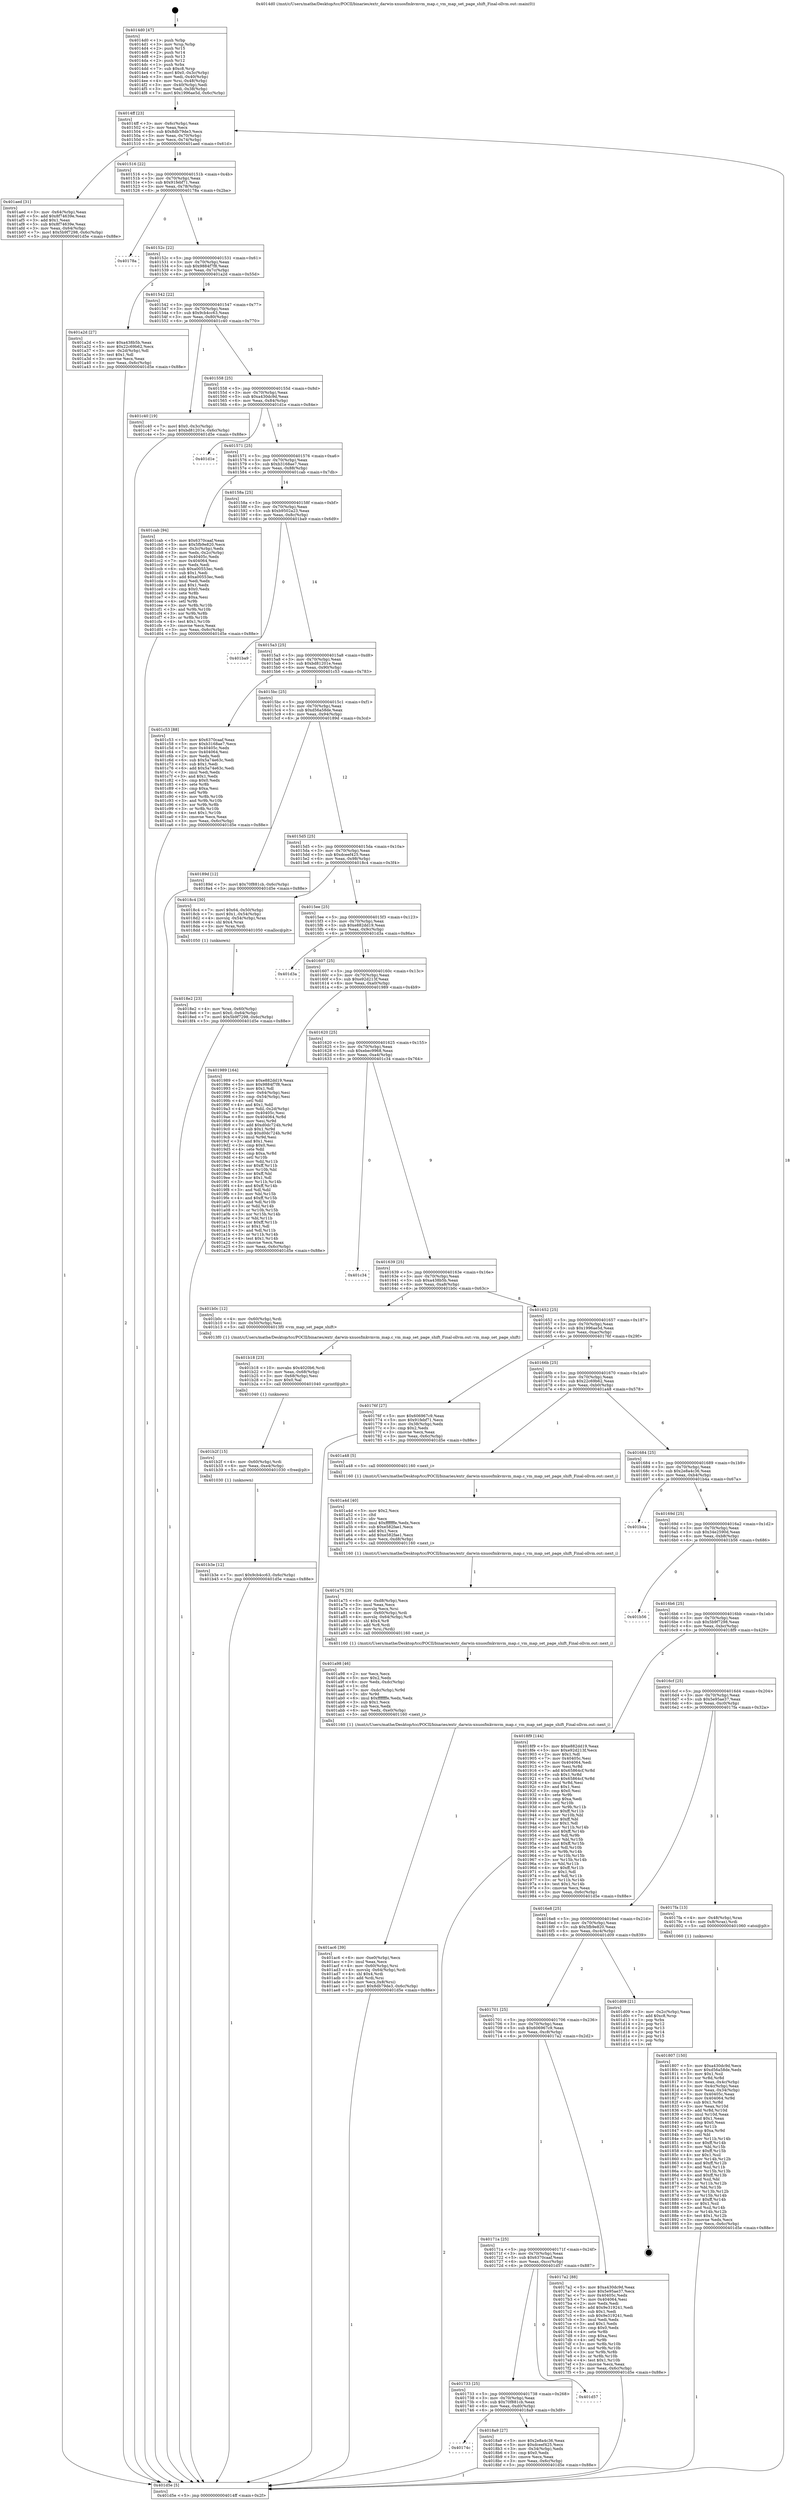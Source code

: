 digraph "0x4014d0" {
  label = "0x4014d0 (/mnt/c/Users/mathe/Desktop/tcc/POCII/binaries/extr_darwin-xnuosfmkvmvm_map.c_vm_map_set_page_shift_Final-ollvm.out::main(0))"
  labelloc = "t"
  node[shape=record]

  Entry [label="",width=0.3,height=0.3,shape=circle,fillcolor=black,style=filled]
  "0x4014ff" [label="{
     0x4014ff [23]\l
     | [instrs]\l
     &nbsp;&nbsp;0x4014ff \<+3\>: mov -0x6c(%rbp),%eax\l
     &nbsp;&nbsp;0x401502 \<+2\>: mov %eax,%ecx\l
     &nbsp;&nbsp;0x401504 \<+6\>: sub $0x8db79de3,%ecx\l
     &nbsp;&nbsp;0x40150a \<+3\>: mov %eax,-0x70(%rbp)\l
     &nbsp;&nbsp;0x40150d \<+3\>: mov %ecx,-0x74(%rbp)\l
     &nbsp;&nbsp;0x401510 \<+6\>: je 0000000000401aed \<main+0x61d\>\l
  }"]
  "0x401aed" [label="{
     0x401aed [31]\l
     | [instrs]\l
     &nbsp;&nbsp;0x401aed \<+3\>: mov -0x64(%rbp),%eax\l
     &nbsp;&nbsp;0x401af0 \<+5\>: add $0x8f74639e,%eax\l
     &nbsp;&nbsp;0x401af5 \<+3\>: add $0x1,%eax\l
     &nbsp;&nbsp;0x401af8 \<+5\>: sub $0x8f74639e,%eax\l
     &nbsp;&nbsp;0x401afd \<+3\>: mov %eax,-0x64(%rbp)\l
     &nbsp;&nbsp;0x401b00 \<+7\>: movl $0x5b9f7298,-0x6c(%rbp)\l
     &nbsp;&nbsp;0x401b07 \<+5\>: jmp 0000000000401d5e \<main+0x88e\>\l
  }"]
  "0x401516" [label="{
     0x401516 [22]\l
     | [instrs]\l
     &nbsp;&nbsp;0x401516 \<+5\>: jmp 000000000040151b \<main+0x4b\>\l
     &nbsp;&nbsp;0x40151b \<+3\>: mov -0x70(%rbp),%eax\l
     &nbsp;&nbsp;0x40151e \<+5\>: sub $0x91febf71,%eax\l
     &nbsp;&nbsp;0x401523 \<+3\>: mov %eax,-0x78(%rbp)\l
     &nbsp;&nbsp;0x401526 \<+6\>: je 000000000040178a \<main+0x2ba\>\l
  }"]
  Exit [label="",width=0.3,height=0.3,shape=circle,fillcolor=black,style=filled,peripheries=2]
  "0x40178a" [label="{
     0x40178a\l
  }", style=dashed]
  "0x40152c" [label="{
     0x40152c [22]\l
     | [instrs]\l
     &nbsp;&nbsp;0x40152c \<+5\>: jmp 0000000000401531 \<main+0x61\>\l
     &nbsp;&nbsp;0x401531 \<+3\>: mov -0x70(%rbp),%eax\l
     &nbsp;&nbsp;0x401534 \<+5\>: sub $0x9884f7f8,%eax\l
     &nbsp;&nbsp;0x401539 \<+3\>: mov %eax,-0x7c(%rbp)\l
     &nbsp;&nbsp;0x40153c \<+6\>: je 0000000000401a2d \<main+0x55d\>\l
  }"]
  "0x401b3e" [label="{
     0x401b3e [12]\l
     | [instrs]\l
     &nbsp;&nbsp;0x401b3e \<+7\>: movl $0x9cb4cc63,-0x6c(%rbp)\l
     &nbsp;&nbsp;0x401b45 \<+5\>: jmp 0000000000401d5e \<main+0x88e\>\l
  }"]
  "0x401a2d" [label="{
     0x401a2d [27]\l
     | [instrs]\l
     &nbsp;&nbsp;0x401a2d \<+5\>: mov $0xa438b5b,%eax\l
     &nbsp;&nbsp;0x401a32 \<+5\>: mov $0x22c69b62,%ecx\l
     &nbsp;&nbsp;0x401a37 \<+3\>: mov -0x2d(%rbp),%dl\l
     &nbsp;&nbsp;0x401a3a \<+3\>: test $0x1,%dl\l
     &nbsp;&nbsp;0x401a3d \<+3\>: cmovne %ecx,%eax\l
     &nbsp;&nbsp;0x401a40 \<+3\>: mov %eax,-0x6c(%rbp)\l
     &nbsp;&nbsp;0x401a43 \<+5\>: jmp 0000000000401d5e \<main+0x88e\>\l
  }"]
  "0x401542" [label="{
     0x401542 [22]\l
     | [instrs]\l
     &nbsp;&nbsp;0x401542 \<+5\>: jmp 0000000000401547 \<main+0x77\>\l
     &nbsp;&nbsp;0x401547 \<+3\>: mov -0x70(%rbp),%eax\l
     &nbsp;&nbsp;0x40154a \<+5\>: sub $0x9cb4cc63,%eax\l
     &nbsp;&nbsp;0x40154f \<+3\>: mov %eax,-0x80(%rbp)\l
     &nbsp;&nbsp;0x401552 \<+6\>: je 0000000000401c40 \<main+0x770\>\l
  }"]
  "0x401b2f" [label="{
     0x401b2f [15]\l
     | [instrs]\l
     &nbsp;&nbsp;0x401b2f \<+4\>: mov -0x60(%rbp),%rdi\l
     &nbsp;&nbsp;0x401b33 \<+6\>: mov %eax,-0xe4(%rbp)\l
     &nbsp;&nbsp;0x401b39 \<+5\>: call 0000000000401030 \<free@plt\>\l
     | [calls]\l
     &nbsp;&nbsp;0x401030 \{1\} (unknown)\l
  }"]
  "0x401c40" [label="{
     0x401c40 [19]\l
     | [instrs]\l
     &nbsp;&nbsp;0x401c40 \<+7\>: movl $0x0,-0x3c(%rbp)\l
     &nbsp;&nbsp;0x401c47 \<+7\>: movl $0xbd81201e,-0x6c(%rbp)\l
     &nbsp;&nbsp;0x401c4e \<+5\>: jmp 0000000000401d5e \<main+0x88e\>\l
  }"]
  "0x401558" [label="{
     0x401558 [25]\l
     | [instrs]\l
     &nbsp;&nbsp;0x401558 \<+5\>: jmp 000000000040155d \<main+0x8d\>\l
     &nbsp;&nbsp;0x40155d \<+3\>: mov -0x70(%rbp),%eax\l
     &nbsp;&nbsp;0x401560 \<+5\>: sub $0xa430dc9d,%eax\l
     &nbsp;&nbsp;0x401565 \<+6\>: mov %eax,-0x84(%rbp)\l
     &nbsp;&nbsp;0x40156b \<+6\>: je 0000000000401d1e \<main+0x84e\>\l
  }"]
  "0x401b18" [label="{
     0x401b18 [23]\l
     | [instrs]\l
     &nbsp;&nbsp;0x401b18 \<+10\>: movabs $0x4020b6,%rdi\l
     &nbsp;&nbsp;0x401b22 \<+3\>: mov %eax,-0x68(%rbp)\l
     &nbsp;&nbsp;0x401b25 \<+3\>: mov -0x68(%rbp),%esi\l
     &nbsp;&nbsp;0x401b28 \<+2\>: mov $0x0,%al\l
     &nbsp;&nbsp;0x401b2a \<+5\>: call 0000000000401040 \<printf@plt\>\l
     | [calls]\l
     &nbsp;&nbsp;0x401040 \{1\} (unknown)\l
  }"]
  "0x401d1e" [label="{
     0x401d1e\l
  }", style=dashed]
  "0x401571" [label="{
     0x401571 [25]\l
     | [instrs]\l
     &nbsp;&nbsp;0x401571 \<+5\>: jmp 0000000000401576 \<main+0xa6\>\l
     &nbsp;&nbsp;0x401576 \<+3\>: mov -0x70(%rbp),%eax\l
     &nbsp;&nbsp;0x401579 \<+5\>: sub $0xb3168ae7,%eax\l
     &nbsp;&nbsp;0x40157e \<+6\>: mov %eax,-0x88(%rbp)\l
     &nbsp;&nbsp;0x401584 \<+6\>: je 0000000000401cab \<main+0x7db\>\l
  }"]
  "0x401ac6" [label="{
     0x401ac6 [39]\l
     | [instrs]\l
     &nbsp;&nbsp;0x401ac6 \<+6\>: mov -0xe0(%rbp),%ecx\l
     &nbsp;&nbsp;0x401acc \<+3\>: imul %eax,%ecx\l
     &nbsp;&nbsp;0x401acf \<+4\>: mov -0x60(%rbp),%rsi\l
     &nbsp;&nbsp;0x401ad3 \<+4\>: movslq -0x64(%rbp),%rdi\l
     &nbsp;&nbsp;0x401ad7 \<+4\>: shl $0x4,%rdi\l
     &nbsp;&nbsp;0x401adb \<+3\>: add %rdi,%rsi\l
     &nbsp;&nbsp;0x401ade \<+3\>: mov %ecx,0x8(%rsi)\l
     &nbsp;&nbsp;0x401ae1 \<+7\>: movl $0x8db79de3,-0x6c(%rbp)\l
     &nbsp;&nbsp;0x401ae8 \<+5\>: jmp 0000000000401d5e \<main+0x88e\>\l
  }"]
  "0x401cab" [label="{
     0x401cab [94]\l
     | [instrs]\l
     &nbsp;&nbsp;0x401cab \<+5\>: mov $0x6370caaf,%eax\l
     &nbsp;&nbsp;0x401cb0 \<+5\>: mov $0x5fb9e820,%ecx\l
     &nbsp;&nbsp;0x401cb5 \<+3\>: mov -0x3c(%rbp),%edx\l
     &nbsp;&nbsp;0x401cb8 \<+3\>: mov %edx,-0x2c(%rbp)\l
     &nbsp;&nbsp;0x401cbb \<+7\>: mov 0x40405c,%edx\l
     &nbsp;&nbsp;0x401cc2 \<+7\>: mov 0x404064,%esi\l
     &nbsp;&nbsp;0x401cc9 \<+2\>: mov %edx,%edi\l
     &nbsp;&nbsp;0x401ccb \<+6\>: sub $0xa00553ec,%edi\l
     &nbsp;&nbsp;0x401cd1 \<+3\>: sub $0x1,%edi\l
     &nbsp;&nbsp;0x401cd4 \<+6\>: add $0xa00553ec,%edi\l
     &nbsp;&nbsp;0x401cda \<+3\>: imul %edi,%edx\l
     &nbsp;&nbsp;0x401cdd \<+3\>: and $0x1,%edx\l
     &nbsp;&nbsp;0x401ce0 \<+3\>: cmp $0x0,%edx\l
     &nbsp;&nbsp;0x401ce3 \<+4\>: sete %r8b\l
     &nbsp;&nbsp;0x401ce7 \<+3\>: cmp $0xa,%esi\l
     &nbsp;&nbsp;0x401cea \<+4\>: setl %r9b\l
     &nbsp;&nbsp;0x401cee \<+3\>: mov %r8b,%r10b\l
     &nbsp;&nbsp;0x401cf1 \<+3\>: and %r9b,%r10b\l
     &nbsp;&nbsp;0x401cf4 \<+3\>: xor %r9b,%r8b\l
     &nbsp;&nbsp;0x401cf7 \<+3\>: or %r8b,%r10b\l
     &nbsp;&nbsp;0x401cfa \<+4\>: test $0x1,%r10b\l
     &nbsp;&nbsp;0x401cfe \<+3\>: cmovne %ecx,%eax\l
     &nbsp;&nbsp;0x401d01 \<+3\>: mov %eax,-0x6c(%rbp)\l
     &nbsp;&nbsp;0x401d04 \<+5\>: jmp 0000000000401d5e \<main+0x88e\>\l
  }"]
  "0x40158a" [label="{
     0x40158a [25]\l
     | [instrs]\l
     &nbsp;&nbsp;0x40158a \<+5\>: jmp 000000000040158f \<main+0xbf\>\l
     &nbsp;&nbsp;0x40158f \<+3\>: mov -0x70(%rbp),%eax\l
     &nbsp;&nbsp;0x401592 \<+5\>: sub $0xb9502a23,%eax\l
     &nbsp;&nbsp;0x401597 \<+6\>: mov %eax,-0x8c(%rbp)\l
     &nbsp;&nbsp;0x40159d \<+6\>: je 0000000000401ba9 \<main+0x6d9\>\l
  }"]
  "0x401a98" [label="{
     0x401a98 [46]\l
     | [instrs]\l
     &nbsp;&nbsp;0x401a98 \<+2\>: xor %ecx,%ecx\l
     &nbsp;&nbsp;0x401a9a \<+5\>: mov $0x2,%edx\l
     &nbsp;&nbsp;0x401a9f \<+6\>: mov %edx,-0xdc(%rbp)\l
     &nbsp;&nbsp;0x401aa5 \<+1\>: cltd\l
     &nbsp;&nbsp;0x401aa6 \<+7\>: mov -0xdc(%rbp),%r9d\l
     &nbsp;&nbsp;0x401aad \<+3\>: idiv %r9d\l
     &nbsp;&nbsp;0x401ab0 \<+6\>: imul $0xfffffffe,%edx,%edx\l
     &nbsp;&nbsp;0x401ab6 \<+3\>: sub $0x1,%ecx\l
     &nbsp;&nbsp;0x401ab9 \<+2\>: sub %ecx,%edx\l
     &nbsp;&nbsp;0x401abb \<+6\>: mov %edx,-0xe0(%rbp)\l
     &nbsp;&nbsp;0x401ac1 \<+5\>: call 0000000000401160 \<next_i\>\l
     | [calls]\l
     &nbsp;&nbsp;0x401160 \{1\} (/mnt/c/Users/mathe/Desktop/tcc/POCII/binaries/extr_darwin-xnuosfmkvmvm_map.c_vm_map_set_page_shift_Final-ollvm.out::next_i)\l
  }"]
  "0x401ba9" [label="{
     0x401ba9\l
  }", style=dashed]
  "0x4015a3" [label="{
     0x4015a3 [25]\l
     | [instrs]\l
     &nbsp;&nbsp;0x4015a3 \<+5\>: jmp 00000000004015a8 \<main+0xd8\>\l
     &nbsp;&nbsp;0x4015a8 \<+3\>: mov -0x70(%rbp),%eax\l
     &nbsp;&nbsp;0x4015ab \<+5\>: sub $0xbd81201e,%eax\l
     &nbsp;&nbsp;0x4015b0 \<+6\>: mov %eax,-0x90(%rbp)\l
     &nbsp;&nbsp;0x4015b6 \<+6\>: je 0000000000401c53 \<main+0x783\>\l
  }"]
  "0x401a75" [label="{
     0x401a75 [35]\l
     | [instrs]\l
     &nbsp;&nbsp;0x401a75 \<+6\>: mov -0xd8(%rbp),%ecx\l
     &nbsp;&nbsp;0x401a7b \<+3\>: imul %eax,%ecx\l
     &nbsp;&nbsp;0x401a7e \<+3\>: movslq %ecx,%rsi\l
     &nbsp;&nbsp;0x401a81 \<+4\>: mov -0x60(%rbp),%rdi\l
     &nbsp;&nbsp;0x401a85 \<+4\>: movslq -0x64(%rbp),%r8\l
     &nbsp;&nbsp;0x401a89 \<+4\>: shl $0x4,%r8\l
     &nbsp;&nbsp;0x401a8d \<+3\>: add %r8,%rdi\l
     &nbsp;&nbsp;0x401a90 \<+3\>: mov %rsi,(%rdi)\l
     &nbsp;&nbsp;0x401a93 \<+5\>: call 0000000000401160 \<next_i\>\l
     | [calls]\l
     &nbsp;&nbsp;0x401160 \{1\} (/mnt/c/Users/mathe/Desktop/tcc/POCII/binaries/extr_darwin-xnuosfmkvmvm_map.c_vm_map_set_page_shift_Final-ollvm.out::next_i)\l
  }"]
  "0x401c53" [label="{
     0x401c53 [88]\l
     | [instrs]\l
     &nbsp;&nbsp;0x401c53 \<+5\>: mov $0x6370caaf,%eax\l
     &nbsp;&nbsp;0x401c58 \<+5\>: mov $0xb3168ae7,%ecx\l
     &nbsp;&nbsp;0x401c5d \<+7\>: mov 0x40405c,%edx\l
     &nbsp;&nbsp;0x401c64 \<+7\>: mov 0x404064,%esi\l
     &nbsp;&nbsp;0x401c6b \<+2\>: mov %edx,%edi\l
     &nbsp;&nbsp;0x401c6d \<+6\>: sub $0x5a74e63c,%edi\l
     &nbsp;&nbsp;0x401c73 \<+3\>: sub $0x1,%edi\l
     &nbsp;&nbsp;0x401c76 \<+6\>: add $0x5a74e63c,%edi\l
     &nbsp;&nbsp;0x401c7c \<+3\>: imul %edi,%edx\l
     &nbsp;&nbsp;0x401c7f \<+3\>: and $0x1,%edx\l
     &nbsp;&nbsp;0x401c82 \<+3\>: cmp $0x0,%edx\l
     &nbsp;&nbsp;0x401c85 \<+4\>: sete %r8b\l
     &nbsp;&nbsp;0x401c89 \<+3\>: cmp $0xa,%esi\l
     &nbsp;&nbsp;0x401c8c \<+4\>: setl %r9b\l
     &nbsp;&nbsp;0x401c90 \<+3\>: mov %r8b,%r10b\l
     &nbsp;&nbsp;0x401c93 \<+3\>: and %r9b,%r10b\l
     &nbsp;&nbsp;0x401c96 \<+3\>: xor %r9b,%r8b\l
     &nbsp;&nbsp;0x401c99 \<+3\>: or %r8b,%r10b\l
     &nbsp;&nbsp;0x401c9c \<+4\>: test $0x1,%r10b\l
     &nbsp;&nbsp;0x401ca0 \<+3\>: cmovne %ecx,%eax\l
     &nbsp;&nbsp;0x401ca3 \<+3\>: mov %eax,-0x6c(%rbp)\l
     &nbsp;&nbsp;0x401ca6 \<+5\>: jmp 0000000000401d5e \<main+0x88e\>\l
  }"]
  "0x4015bc" [label="{
     0x4015bc [25]\l
     | [instrs]\l
     &nbsp;&nbsp;0x4015bc \<+5\>: jmp 00000000004015c1 \<main+0xf1\>\l
     &nbsp;&nbsp;0x4015c1 \<+3\>: mov -0x70(%rbp),%eax\l
     &nbsp;&nbsp;0x4015c4 \<+5\>: sub $0xd56a58de,%eax\l
     &nbsp;&nbsp;0x4015c9 \<+6\>: mov %eax,-0x94(%rbp)\l
     &nbsp;&nbsp;0x4015cf \<+6\>: je 000000000040189d \<main+0x3cd\>\l
  }"]
  "0x401a4d" [label="{
     0x401a4d [40]\l
     | [instrs]\l
     &nbsp;&nbsp;0x401a4d \<+5\>: mov $0x2,%ecx\l
     &nbsp;&nbsp;0x401a52 \<+1\>: cltd\l
     &nbsp;&nbsp;0x401a53 \<+2\>: idiv %ecx\l
     &nbsp;&nbsp;0x401a55 \<+6\>: imul $0xfffffffe,%edx,%ecx\l
     &nbsp;&nbsp;0x401a5b \<+6\>: sub $0xe582fae1,%ecx\l
     &nbsp;&nbsp;0x401a61 \<+3\>: add $0x1,%ecx\l
     &nbsp;&nbsp;0x401a64 \<+6\>: add $0xe582fae1,%ecx\l
     &nbsp;&nbsp;0x401a6a \<+6\>: mov %ecx,-0xd8(%rbp)\l
     &nbsp;&nbsp;0x401a70 \<+5\>: call 0000000000401160 \<next_i\>\l
     | [calls]\l
     &nbsp;&nbsp;0x401160 \{1\} (/mnt/c/Users/mathe/Desktop/tcc/POCII/binaries/extr_darwin-xnuosfmkvmvm_map.c_vm_map_set_page_shift_Final-ollvm.out::next_i)\l
  }"]
  "0x40189d" [label="{
     0x40189d [12]\l
     | [instrs]\l
     &nbsp;&nbsp;0x40189d \<+7\>: movl $0x70f881cb,-0x6c(%rbp)\l
     &nbsp;&nbsp;0x4018a4 \<+5\>: jmp 0000000000401d5e \<main+0x88e\>\l
  }"]
  "0x4015d5" [label="{
     0x4015d5 [25]\l
     | [instrs]\l
     &nbsp;&nbsp;0x4015d5 \<+5\>: jmp 00000000004015da \<main+0x10a\>\l
     &nbsp;&nbsp;0x4015da \<+3\>: mov -0x70(%rbp),%eax\l
     &nbsp;&nbsp;0x4015dd \<+5\>: sub $0xdceef425,%eax\l
     &nbsp;&nbsp;0x4015e2 \<+6\>: mov %eax,-0x98(%rbp)\l
     &nbsp;&nbsp;0x4015e8 \<+6\>: je 00000000004018c4 \<main+0x3f4\>\l
  }"]
  "0x4018e2" [label="{
     0x4018e2 [23]\l
     | [instrs]\l
     &nbsp;&nbsp;0x4018e2 \<+4\>: mov %rax,-0x60(%rbp)\l
     &nbsp;&nbsp;0x4018e6 \<+7\>: movl $0x0,-0x64(%rbp)\l
     &nbsp;&nbsp;0x4018ed \<+7\>: movl $0x5b9f7298,-0x6c(%rbp)\l
     &nbsp;&nbsp;0x4018f4 \<+5\>: jmp 0000000000401d5e \<main+0x88e\>\l
  }"]
  "0x4018c4" [label="{
     0x4018c4 [30]\l
     | [instrs]\l
     &nbsp;&nbsp;0x4018c4 \<+7\>: movl $0x64,-0x50(%rbp)\l
     &nbsp;&nbsp;0x4018cb \<+7\>: movl $0x1,-0x54(%rbp)\l
     &nbsp;&nbsp;0x4018d2 \<+4\>: movslq -0x54(%rbp),%rax\l
     &nbsp;&nbsp;0x4018d6 \<+4\>: shl $0x4,%rax\l
     &nbsp;&nbsp;0x4018da \<+3\>: mov %rax,%rdi\l
     &nbsp;&nbsp;0x4018dd \<+5\>: call 0000000000401050 \<malloc@plt\>\l
     | [calls]\l
     &nbsp;&nbsp;0x401050 \{1\} (unknown)\l
  }"]
  "0x4015ee" [label="{
     0x4015ee [25]\l
     | [instrs]\l
     &nbsp;&nbsp;0x4015ee \<+5\>: jmp 00000000004015f3 \<main+0x123\>\l
     &nbsp;&nbsp;0x4015f3 \<+3\>: mov -0x70(%rbp),%eax\l
     &nbsp;&nbsp;0x4015f6 \<+5\>: sub $0xe882dd19,%eax\l
     &nbsp;&nbsp;0x4015fb \<+6\>: mov %eax,-0x9c(%rbp)\l
     &nbsp;&nbsp;0x401601 \<+6\>: je 0000000000401d3a \<main+0x86a\>\l
  }"]
  "0x40174c" [label="{
     0x40174c\l
  }", style=dashed]
  "0x401d3a" [label="{
     0x401d3a\l
  }", style=dashed]
  "0x401607" [label="{
     0x401607 [25]\l
     | [instrs]\l
     &nbsp;&nbsp;0x401607 \<+5\>: jmp 000000000040160c \<main+0x13c\>\l
     &nbsp;&nbsp;0x40160c \<+3\>: mov -0x70(%rbp),%eax\l
     &nbsp;&nbsp;0x40160f \<+5\>: sub $0xe92d213f,%eax\l
     &nbsp;&nbsp;0x401614 \<+6\>: mov %eax,-0xa0(%rbp)\l
     &nbsp;&nbsp;0x40161a \<+6\>: je 0000000000401989 \<main+0x4b9\>\l
  }"]
  "0x4018a9" [label="{
     0x4018a9 [27]\l
     | [instrs]\l
     &nbsp;&nbsp;0x4018a9 \<+5\>: mov $0x2e8a4c36,%eax\l
     &nbsp;&nbsp;0x4018ae \<+5\>: mov $0xdceef425,%ecx\l
     &nbsp;&nbsp;0x4018b3 \<+3\>: mov -0x34(%rbp),%edx\l
     &nbsp;&nbsp;0x4018b6 \<+3\>: cmp $0x0,%edx\l
     &nbsp;&nbsp;0x4018b9 \<+3\>: cmove %ecx,%eax\l
     &nbsp;&nbsp;0x4018bc \<+3\>: mov %eax,-0x6c(%rbp)\l
     &nbsp;&nbsp;0x4018bf \<+5\>: jmp 0000000000401d5e \<main+0x88e\>\l
  }"]
  "0x401989" [label="{
     0x401989 [164]\l
     | [instrs]\l
     &nbsp;&nbsp;0x401989 \<+5\>: mov $0xe882dd19,%eax\l
     &nbsp;&nbsp;0x40198e \<+5\>: mov $0x9884f7f8,%ecx\l
     &nbsp;&nbsp;0x401993 \<+2\>: mov $0x1,%dl\l
     &nbsp;&nbsp;0x401995 \<+3\>: mov -0x64(%rbp),%esi\l
     &nbsp;&nbsp;0x401998 \<+3\>: cmp -0x54(%rbp),%esi\l
     &nbsp;&nbsp;0x40199b \<+4\>: setl %dil\l
     &nbsp;&nbsp;0x40199f \<+4\>: and $0x1,%dil\l
     &nbsp;&nbsp;0x4019a3 \<+4\>: mov %dil,-0x2d(%rbp)\l
     &nbsp;&nbsp;0x4019a7 \<+7\>: mov 0x40405c,%esi\l
     &nbsp;&nbsp;0x4019ae \<+8\>: mov 0x404064,%r8d\l
     &nbsp;&nbsp;0x4019b6 \<+3\>: mov %esi,%r9d\l
     &nbsp;&nbsp;0x4019b9 \<+7\>: add $0xd0dc724b,%r9d\l
     &nbsp;&nbsp;0x4019c0 \<+4\>: sub $0x1,%r9d\l
     &nbsp;&nbsp;0x4019c4 \<+7\>: sub $0xd0dc724b,%r9d\l
     &nbsp;&nbsp;0x4019cb \<+4\>: imul %r9d,%esi\l
     &nbsp;&nbsp;0x4019cf \<+3\>: and $0x1,%esi\l
     &nbsp;&nbsp;0x4019d2 \<+3\>: cmp $0x0,%esi\l
     &nbsp;&nbsp;0x4019d5 \<+4\>: sete %dil\l
     &nbsp;&nbsp;0x4019d9 \<+4\>: cmp $0xa,%r8d\l
     &nbsp;&nbsp;0x4019dd \<+4\>: setl %r10b\l
     &nbsp;&nbsp;0x4019e1 \<+3\>: mov %dil,%r11b\l
     &nbsp;&nbsp;0x4019e4 \<+4\>: xor $0xff,%r11b\l
     &nbsp;&nbsp;0x4019e8 \<+3\>: mov %r10b,%bl\l
     &nbsp;&nbsp;0x4019eb \<+3\>: xor $0xff,%bl\l
     &nbsp;&nbsp;0x4019ee \<+3\>: xor $0x1,%dl\l
     &nbsp;&nbsp;0x4019f1 \<+3\>: mov %r11b,%r14b\l
     &nbsp;&nbsp;0x4019f4 \<+4\>: and $0xff,%r14b\l
     &nbsp;&nbsp;0x4019f8 \<+3\>: and %dl,%dil\l
     &nbsp;&nbsp;0x4019fb \<+3\>: mov %bl,%r15b\l
     &nbsp;&nbsp;0x4019fe \<+4\>: and $0xff,%r15b\l
     &nbsp;&nbsp;0x401a02 \<+3\>: and %dl,%r10b\l
     &nbsp;&nbsp;0x401a05 \<+3\>: or %dil,%r14b\l
     &nbsp;&nbsp;0x401a08 \<+3\>: or %r10b,%r15b\l
     &nbsp;&nbsp;0x401a0b \<+3\>: xor %r15b,%r14b\l
     &nbsp;&nbsp;0x401a0e \<+3\>: or %bl,%r11b\l
     &nbsp;&nbsp;0x401a11 \<+4\>: xor $0xff,%r11b\l
     &nbsp;&nbsp;0x401a15 \<+3\>: or $0x1,%dl\l
     &nbsp;&nbsp;0x401a18 \<+3\>: and %dl,%r11b\l
     &nbsp;&nbsp;0x401a1b \<+3\>: or %r11b,%r14b\l
     &nbsp;&nbsp;0x401a1e \<+4\>: test $0x1,%r14b\l
     &nbsp;&nbsp;0x401a22 \<+3\>: cmovne %ecx,%eax\l
     &nbsp;&nbsp;0x401a25 \<+3\>: mov %eax,-0x6c(%rbp)\l
     &nbsp;&nbsp;0x401a28 \<+5\>: jmp 0000000000401d5e \<main+0x88e\>\l
  }"]
  "0x401620" [label="{
     0x401620 [25]\l
     | [instrs]\l
     &nbsp;&nbsp;0x401620 \<+5\>: jmp 0000000000401625 \<main+0x155\>\l
     &nbsp;&nbsp;0x401625 \<+3\>: mov -0x70(%rbp),%eax\l
     &nbsp;&nbsp;0x401628 \<+5\>: sub $0xebec9968,%eax\l
     &nbsp;&nbsp;0x40162d \<+6\>: mov %eax,-0xa4(%rbp)\l
     &nbsp;&nbsp;0x401633 \<+6\>: je 0000000000401c34 \<main+0x764\>\l
  }"]
  "0x401733" [label="{
     0x401733 [25]\l
     | [instrs]\l
     &nbsp;&nbsp;0x401733 \<+5\>: jmp 0000000000401738 \<main+0x268\>\l
     &nbsp;&nbsp;0x401738 \<+3\>: mov -0x70(%rbp),%eax\l
     &nbsp;&nbsp;0x40173b \<+5\>: sub $0x70f881cb,%eax\l
     &nbsp;&nbsp;0x401740 \<+6\>: mov %eax,-0xd0(%rbp)\l
     &nbsp;&nbsp;0x401746 \<+6\>: je 00000000004018a9 \<main+0x3d9\>\l
  }"]
  "0x401c34" [label="{
     0x401c34\l
  }", style=dashed]
  "0x401639" [label="{
     0x401639 [25]\l
     | [instrs]\l
     &nbsp;&nbsp;0x401639 \<+5\>: jmp 000000000040163e \<main+0x16e\>\l
     &nbsp;&nbsp;0x40163e \<+3\>: mov -0x70(%rbp),%eax\l
     &nbsp;&nbsp;0x401641 \<+5\>: sub $0xa438b5b,%eax\l
     &nbsp;&nbsp;0x401646 \<+6\>: mov %eax,-0xa8(%rbp)\l
     &nbsp;&nbsp;0x40164c \<+6\>: je 0000000000401b0c \<main+0x63c\>\l
  }"]
  "0x401d57" [label="{
     0x401d57\l
  }", style=dashed]
  "0x401b0c" [label="{
     0x401b0c [12]\l
     | [instrs]\l
     &nbsp;&nbsp;0x401b0c \<+4\>: mov -0x60(%rbp),%rdi\l
     &nbsp;&nbsp;0x401b10 \<+3\>: mov -0x50(%rbp),%esi\l
     &nbsp;&nbsp;0x401b13 \<+5\>: call 00000000004013f0 \<vm_map_set_page_shift\>\l
     | [calls]\l
     &nbsp;&nbsp;0x4013f0 \{1\} (/mnt/c/Users/mathe/Desktop/tcc/POCII/binaries/extr_darwin-xnuosfmkvmvm_map.c_vm_map_set_page_shift_Final-ollvm.out::vm_map_set_page_shift)\l
  }"]
  "0x401652" [label="{
     0x401652 [25]\l
     | [instrs]\l
     &nbsp;&nbsp;0x401652 \<+5\>: jmp 0000000000401657 \<main+0x187\>\l
     &nbsp;&nbsp;0x401657 \<+3\>: mov -0x70(%rbp),%eax\l
     &nbsp;&nbsp;0x40165a \<+5\>: sub $0x1996ae5d,%eax\l
     &nbsp;&nbsp;0x40165f \<+6\>: mov %eax,-0xac(%rbp)\l
     &nbsp;&nbsp;0x401665 \<+6\>: je 000000000040176f \<main+0x29f\>\l
  }"]
  "0x401807" [label="{
     0x401807 [150]\l
     | [instrs]\l
     &nbsp;&nbsp;0x401807 \<+5\>: mov $0xa430dc9d,%ecx\l
     &nbsp;&nbsp;0x40180c \<+5\>: mov $0xd56a58de,%edx\l
     &nbsp;&nbsp;0x401811 \<+3\>: mov $0x1,%sil\l
     &nbsp;&nbsp;0x401814 \<+3\>: xor %r8d,%r8d\l
     &nbsp;&nbsp;0x401817 \<+3\>: mov %eax,-0x4c(%rbp)\l
     &nbsp;&nbsp;0x40181a \<+3\>: mov -0x4c(%rbp),%eax\l
     &nbsp;&nbsp;0x40181d \<+3\>: mov %eax,-0x34(%rbp)\l
     &nbsp;&nbsp;0x401820 \<+7\>: mov 0x40405c,%eax\l
     &nbsp;&nbsp;0x401827 \<+8\>: mov 0x404064,%r9d\l
     &nbsp;&nbsp;0x40182f \<+4\>: sub $0x1,%r8d\l
     &nbsp;&nbsp;0x401833 \<+3\>: mov %eax,%r10d\l
     &nbsp;&nbsp;0x401836 \<+3\>: add %r8d,%r10d\l
     &nbsp;&nbsp;0x401839 \<+4\>: imul %r10d,%eax\l
     &nbsp;&nbsp;0x40183d \<+3\>: and $0x1,%eax\l
     &nbsp;&nbsp;0x401840 \<+3\>: cmp $0x0,%eax\l
     &nbsp;&nbsp;0x401843 \<+4\>: sete %r11b\l
     &nbsp;&nbsp;0x401847 \<+4\>: cmp $0xa,%r9d\l
     &nbsp;&nbsp;0x40184b \<+3\>: setl %bl\l
     &nbsp;&nbsp;0x40184e \<+3\>: mov %r11b,%r14b\l
     &nbsp;&nbsp;0x401851 \<+4\>: xor $0xff,%r14b\l
     &nbsp;&nbsp;0x401855 \<+3\>: mov %bl,%r15b\l
     &nbsp;&nbsp;0x401858 \<+4\>: xor $0xff,%r15b\l
     &nbsp;&nbsp;0x40185c \<+4\>: xor $0x1,%sil\l
     &nbsp;&nbsp;0x401860 \<+3\>: mov %r14b,%r12b\l
     &nbsp;&nbsp;0x401863 \<+4\>: and $0xff,%r12b\l
     &nbsp;&nbsp;0x401867 \<+3\>: and %sil,%r11b\l
     &nbsp;&nbsp;0x40186a \<+3\>: mov %r15b,%r13b\l
     &nbsp;&nbsp;0x40186d \<+4\>: and $0xff,%r13b\l
     &nbsp;&nbsp;0x401871 \<+3\>: and %sil,%bl\l
     &nbsp;&nbsp;0x401874 \<+3\>: or %r11b,%r12b\l
     &nbsp;&nbsp;0x401877 \<+3\>: or %bl,%r13b\l
     &nbsp;&nbsp;0x40187a \<+3\>: xor %r13b,%r12b\l
     &nbsp;&nbsp;0x40187d \<+3\>: or %r15b,%r14b\l
     &nbsp;&nbsp;0x401880 \<+4\>: xor $0xff,%r14b\l
     &nbsp;&nbsp;0x401884 \<+4\>: or $0x1,%sil\l
     &nbsp;&nbsp;0x401888 \<+3\>: and %sil,%r14b\l
     &nbsp;&nbsp;0x40188b \<+3\>: or %r14b,%r12b\l
     &nbsp;&nbsp;0x40188e \<+4\>: test $0x1,%r12b\l
     &nbsp;&nbsp;0x401892 \<+3\>: cmovne %edx,%ecx\l
     &nbsp;&nbsp;0x401895 \<+3\>: mov %ecx,-0x6c(%rbp)\l
     &nbsp;&nbsp;0x401898 \<+5\>: jmp 0000000000401d5e \<main+0x88e\>\l
  }"]
  "0x40176f" [label="{
     0x40176f [27]\l
     | [instrs]\l
     &nbsp;&nbsp;0x40176f \<+5\>: mov $0x606967c9,%eax\l
     &nbsp;&nbsp;0x401774 \<+5\>: mov $0x91febf71,%ecx\l
     &nbsp;&nbsp;0x401779 \<+3\>: mov -0x38(%rbp),%edx\l
     &nbsp;&nbsp;0x40177c \<+3\>: cmp $0x2,%edx\l
     &nbsp;&nbsp;0x40177f \<+3\>: cmovne %ecx,%eax\l
     &nbsp;&nbsp;0x401782 \<+3\>: mov %eax,-0x6c(%rbp)\l
     &nbsp;&nbsp;0x401785 \<+5\>: jmp 0000000000401d5e \<main+0x88e\>\l
  }"]
  "0x40166b" [label="{
     0x40166b [25]\l
     | [instrs]\l
     &nbsp;&nbsp;0x40166b \<+5\>: jmp 0000000000401670 \<main+0x1a0\>\l
     &nbsp;&nbsp;0x401670 \<+3\>: mov -0x70(%rbp),%eax\l
     &nbsp;&nbsp;0x401673 \<+5\>: sub $0x22c69b62,%eax\l
     &nbsp;&nbsp;0x401678 \<+6\>: mov %eax,-0xb0(%rbp)\l
     &nbsp;&nbsp;0x40167e \<+6\>: je 0000000000401a48 \<main+0x578\>\l
  }"]
  "0x401d5e" [label="{
     0x401d5e [5]\l
     | [instrs]\l
     &nbsp;&nbsp;0x401d5e \<+5\>: jmp 00000000004014ff \<main+0x2f\>\l
  }"]
  "0x4014d0" [label="{
     0x4014d0 [47]\l
     | [instrs]\l
     &nbsp;&nbsp;0x4014d0 \<+1\>: push %rbp\l
     &nbsp;&nbsp;0x4014d1 \<+3\>: mov %rsp,%rbp\l
     &nbsp;&nbsp;0x4014d4 \<+2\>: push %r15\l
     &nbsp;&nbsp;0x4014d6 \<+2\>: push %r14\l
     &nbsp;&nbsp;0x4014d8 \<+2\>: push %r13\l
     &nbsp;&nbsp;0x4014da \<+2\>: push %r12\l
     &nbsp;&nbsp;0x4014dc \<+1\>: push %rbx\l
     &nbsp;&nbsp;0x4014dd \<+7\>: sub $0xc8,%rsp\l
     &nbsp;&nbsp;0x4014e4 \<+7\>: movl $0x0,-0x3c(%rbp)\l
     &nbsp;&nbsp;0x4014eb \<+3\>: mov %edi,-0x40(%rbp)\l
     &nbsp;&nbsp;0x4014ee \<+4\>: mov %rsi,-0x48(%rbp)\l
     &nbsp;&nbsp;0x4014f2 \<+3\>: mov -0x40(%rbp),%edi\l
     &nbsp;&nbsp;0x4014f5 \<+3\>: mov %edi,-0x38(%rbp)\l
     &nbsp;&nbsp;0x4014f8 \<+7\>: movl $0x1996ae5d,-0x6c(%rbp)\l
  }"]
  "0x40171a" [label="{
     0x40171a [25]\l
     | [instrs]\l
     &nbsp;&nbsp;0x40171a \<+5\>: jmp 000000000040171f \<main+0x24f\>\l
     &nbsp;&nbsp;0x40171f \<+3\>: mov -0x70(%rbp),%eax\l
     &nbsp;&nbsp;0x401722 \<+5\>: sub $0x6370caaf,%eax\l
     &nbsp;&nbsp;0x401727 \<+6\>: mov %eax,-0xcc(%rbp)\l
     &nbsp;&nbsp;0x40172d \<+6\>: je 0000000000401d57 \<main+0x887\>\l
  }"]
  "0x401a48" [label="{
     0x401a48 [5]\l
     | [instrs]\l
     &nbsp;&nbsp;0x401a48 \<+5\>: call 0000000000401160 \<next_i\>\l
     | [calls]\l
     &nbsp;&nbsp;0x401160 \{1\} (/mnt/c/Users/mathe/Desktop/tcc/POCII/binaries/extr_darwin-xnuosfmkvmvm_map.c_vm_map_set_page_shift_Final-ollvm.out::next_i)\l
  }"]
  "0x401684" [label="{
     0x401684 [25]\l
     | [instrs]\l
     &nbsp;&nbsp;0x401684 \<+5\>: jmp 0000000000401689 \<main+0x1b9\>\l
     &nbsp;&nbsp;0x401689 \<+3\>: mov -0x70(%rbp),%eax\l
     &nbsp;&nbsp;0x40168c \<+5\>: sub $0x2e8a4c36,%eax\l
     &nbsp;&nbsp;0x401691 \<+6\>: mov %eax,-0xb4(%rbp)\l
     &nbsp;&nbsp;0x401697 \<+6\>: je 0000000000401b4a \<main+0x67a\>\l
  }"]
  "0x4017a2" [label="{
     0x4017a2 [88]\l
     | [instrs]\l
     &nbsp;&nbsp;0x4017a2 \<+5\>: mov $0xa430dc9d,%eax\l
     &nbsp;&nbsp;0x4017a7 \<+5\>: mov $0x5e95ae37,%ecx\l
     &nbsp;&nbsp;0x4017ac \<+7\>: mov 0x40405c,%edx\l
     &nbsp;&nbsp;0x4017b3 \<+7\>: mov 0x404064,%esi\l
     &nbsp;&nbsp;0x4017ba \<+2\>: mov %edx,%edi\l
     &nbsp;&nbsp;0x4017bc \<+6\>: add $0x9e319241,%edi\l
     &nbsp;&nbsp;0x4017c2 \<+3\>: sub $0x1,%edi\l
     &nbsp;&nbsp;0x4017c5 \<+6\>: sub $0x9e319241,%edi\l
     &nbsp;&nbsp;0x4017cb \<+3\>: imul %edi,%edx\l
     &nbsp;&nbsp;0x4017ce \<+3\>: and $0x1,%edx\l
     &nbsp;&nbsp;0x4017d1 \<+3\>: cmp $0x0,%edx\l
     &nbsp;&nbsp;0x4017d4 \<+4\>: sete %r8b\l
     &nbsp;&nbsp;0x4017d8 \<+3\>: cmp $0xa,%esi\l
     &nbsp;&nbsp;0x4017db \<+4\>: setl %r9b\l
     &nbsp;&nbsp;0x4017df \<+3\>: mov %r8b,%r10b\l
     &nbsp;&nbsp;0x4017e2 \<+3\>: and %r9b,%r10b\l
     &nbsp;&nbsp;0x4017e5 \<+3\>: xor %r9b,%r8b\l
     &nbsp;&nbsp;0x4017e8 \<+3\>: or %r8b,%r10b\l
     &nbsp;&nbsp;0x4017eb \<+4\>: test $0x1,%r10b\l
     &nbsp;&nbsp;0x4017ef \<+3\>: cmovne %ecx,%eax\l
     &nbsp;&nbsp;0x4017f2 \<+3\>: mov %eax,-0x6c(%rbp)\l
     &nbsp;&nbsp;0x4017f5 \<+5\>: jmp 0000000000401d5e \<main+0x88e\>\l
  }"]
  "0x401b4a" [label="{
     0x401b4a\l
  }", style=dashed]
  "0x40169d" [label="{
     0x40169d [25]\l
     | [instrs]\l
     &nbsp;&nbsp;0x40169d \<+5\>: jmp 00000000004016a2 \<main+0x1d2\>\l
     &nbsp;&nbsp;0x4016a2 \<+3\>: mov -0x70(%rbp),%eax\l
     &nbsp;&nbsp;0x4016a5 \<+5\>: sub $0x34e2590d,%eax\l
     &nbsp;&nbsp;0x4016aa \<+6\>: mov %eax,-0xb8(%rbp)\l
     &nbsp;&nbsp;0x4016b0 \<+6\>: je 0000000000401b56 \<main+0x686\>\l
  }"]
  "0x401701" [label="{
     0x401701 [25]\l
     | [instrs]\l
     &nbsp;&nbsp;0x401701 \<+5\>: jmp 0000000000401706 \<main+0x236\>\l
     &nbsp;&nbsp;0x401706 \<+3\>: mov -0x70(%rbp),%eax\l
     &nbsp;&nbsp;0x401709 \<+5\>: sub $0x606967c9,%eax\l
     &nbsp;&nbsp;0x40170e \<+6\>: mov %eax,-0xc8(%rbp)\l
     &nbsp;&nbsp;0x401714 \<+6\>: je 00000000004017a2 \<main+0x2d2\>\l
  }"]
  "0x401b56" [label="{
     0x401b56\l
  }", style=dashed]
  "0x4016b6" [label="{
     0x4016b6 [25]\l
     | [instrs]\l
     &nbsp;&nbsp;0x4016b6 \<+5\>: jmp 00000000004016bb \<main+0x1eb\>\l
     &nbsp;&nbsp;0x4016bb \<+3\>: mov -0x70(%rbp),%eax\l
     &nbsp;&nbsp;0x4016be \<+5\>: sub $0x5b9f7298,%eax\l
     &nbsp;&nbsp;0x4016c3 \<+6\>: mov %eax,-0xbc(%rbp)\l
     &nbsp;&nbsp;0x4016c9 \<+6\>: je 00000000004018f9 \<main+0x429\>\l
  }"]
  "0x401d09" [label="{
     0x401d09 [21]\l
     | [instrs]\l
     &nbsp;&nbsp;0x401d09 \<+3\>: mov -0x2c(%rbp),%eax\l
     &nbsp;&nbsp;0x401d0c \<+7\>: add $0xc8,%rsp\l
     &nbsp;&nbsp;0x401d13 \<+1\>: pop %rbx\l
     &nbsp;&nbsp;0x401d14 \<+2\>: pop %r12\l
     &nbsp;&nbsp;0x401d16 \<+2\>: pop %r13\l
     &nbsp;&nbsp;0x401d18 \<+2\>: pop %r14\l
     &nbsp;&nbsp;0x401d1a \<+2\>: pop %r15\l
     &nbsp;&nbsp;0x401d1c \<+1\>: pop %rbp\l
     &nbsp;&nbsp;0x401d1d \<+1\>: ret\l
  }"]
  "0x4018f9" [label="{
     0x4018f9 [144]\l
     | [instrs]\l
     &nbsp;&nbsp;0x4018f9 \<+5\>: mov $0xe882dd19,%eax\l
     &nbsp;&nbsp;0x4018fe \<+5\>: mov $0xe92d213f,%ecx\l
     &nbsp;&nbsp;0x401903 \<+2\>: mov $0x1,%dl\l
     &nbsp;&nbsp;0x401905 \<+7\>: mov 0x40405c,%esi\l
     &nbsp;&nbsp;0x40190c \<+7\>: mov 0x404064,%edi\l
     &nbsp;&nbsp;0x401913 \<+3\>: mov %esi,%r8d\l
     &nbsp;&nbsp;0x401916 \<+7\>: add $0x65864cf,%r8d\l
     &nbsp;&nbsp;0x40191d \<+4\>: sub $0x1,%r8d\l
     &nbsp;&nbsp;0x401921 \<+7\>: sub $0x65864cf,%r8d\l
     &nbsp;&nbsp;0x401928 \<+4\>: imul %r8d,%esi\l
     &nbsp;&nbsp;0x40192c \<+3\>: and $0x1,%esi\l
     &nbsp;&nbsp;0x40192f \<+3\>: cmp $0x0,%esi\l
     &nbsp;&nbsp;0x401932 \<+4\>: sete %r9b\l
     &nbsp;&nbsp;0x401936 \<+3\>: cmp $0xa,%edi\l
     &nbsp;&nbsp;0x401939 \<+4\>: setl %r10b\l
     &nbsp;&nbsp;0x40193d \<+3\>: mov %r9b,%r11b\l
     &nbsp;&nbsp;0x401940 \<+4\>: xor $0xff,%r11b\l
     &nbsp;&nbsp;0x401944 \<+3\>: mov %r10b,%bl\l
     &nbsp;&nbsp;0x401947 \<+3\>: xor $0xff,%bl\l
     &nbsp;&nbsp;0x40194a \<+3\>: xor $0x1,%dl\l
     &nbsp;&nbsp;0x40194d \<+3\>: mov %r11b,%r14b\l
     &nbsp;&nbsp;0x401950 \<+4\>: and $0xff,%r14b\l
     &nbsp;&nbsp;0x401954 \<+3\>: and %dl,%r9b\l
     &nbsp;&nbsp;0x401957 \<+3\>: mov %bl,%r15b\l
     &nbsp;&nbsp;0x40195a \<+4\>: and $0xff,%r15b\l
     &nbsp;&nbsp;0x40195e \<+3\>: and %dl,%r10b\l
     &nbsp;&nbsp;0x401961 \<+3\>: or %r9b,%r14b\l
     &nbsp;&nbsp;0x401964 \<+3\>: or %r10b,%r15b\l
     &nbsp;&nbsp;0x401967 \<+3\>: xor %r15b,%r14b\l
     &nbsp;&nbsp;0x40196a \<+3\>: or %bl,%r11b\l
     &nbsp;&nbsp;0x40196d \<+4\>: xor $0xff,%r11b\l
     &nbsp;&nbsp;0x401971 \<+3\>: or $0x1,%dl\l
     &nbsp;&nbsp;0x401974 \<+3\>: and %dl,%r11b\l
     &nbsp;&nbsp;0x401977 \<+3\>: or %r11b,%r14b\l
     &nbsp;&nbsp;0x40197a \<+4\>: test $0x1,%r14b\l
     &nbsp;&nbsp;0x40197e \<+3\>: cmovne %ecx,%eax\l
     &nbsp;&nbsp;0x401981 \<+3\>: mov %eax,-0x6c(%rbp)\l
     &nbsp;&nbsp;0x401984 \<+5\>: jmp 0000000000401d5e \<main+0x88e\>\l
  }"]
  "0x4016cf" [label="{
     0x4016cf [25]\l
     | [instrs]\l
     &nbsp;&nbsp;0x4016cf \<+5\>: jmp 00000000004016d4 \<main+0x204\>\l
     &nbsp;&nbsp;0x4016d4 \<+3\>: mov -0x70(%rbp),%eax\l
     &nbsp;&nbsp;0x4016d7 \<+5\>: sub $0x5e95ae37,%eax\l
     &nbsp;&nbsp;0x4016dc \<+6\>: mov %eax,-0xc0(%rbp)\l
     &nbsp;&nbsp;0x4016e2 \<+6\>: je 00000000004017fa \<main+0x32a\>\l
  }"]
  "0x4016e8" [label="{
     0x4016e8 [25]\l
     | [instrs]\l
     &nbsp;&nbsp;0x4016e8 \<+5\>: jmp 00000000004016ed \<main+0x21d\>\l
     &nbsp;&nbsp;0x4016ed \<+3\>: mov -0x70(%rbp),%eax\l
     &nbsp;&nbsp;0x4016f0 \<+5\>: sub $0x5fb9e820,%eax\l
     &nbsp;&nbsp;0x4016f5 \<+6\>: mov %eax,-0xc4(%rbp)\l
     &nbsp;&nbsp;0x4016fb \<+6\>: je 0000000000401d09 \<main+0x839\>\l
  }"]
  "0x4017fa" [label="{
     0x4017fa [13]\l
     | [instrs]\l
     &nbsp;&nbsp;0x4017fa \<+4\>: mov -0x48(%rbp),%rax\l
     &nbsp;&nbsp;0x4017fe \<+4\>: mov 0x8(%rax),%rdi\l
     &nbsp;&nbsp;0x401802 \<+5\>: call 0000000000401060 \<atoi@plt\>\l
     | [calls]\l
     &nbsp;&nbsp;0x401060 \{1\} (unknown)\l
  }"]
  Entry -> "0x4014d0" [label=" 1"]
  "0x4014ff" -> "0x401aed" [label=" 1"]
  "0x4014ff" -> "0x401516" [label=" 18"]
  "0x401d09" -> Exit [label=" 1"]
  "0x401516" -> "0x40178a" [label=" 0"]
  "0x401516" -> "0x40152c" [label=" 18"]
  "0x401cab" -> "0x401d5e" [label=" 1"]
  "0x40152c" -> "0x401a2d" [label=" 2"]
  "0x40152c" -> "0x401542" [label=" 16"]
  "0x401c53" -> "0x401d5e" [label=" 1"]
  "0x401542" -> "0x401c40" [label=" 1"]
  "0x401542" -> "0x401558" [label=" 15"]
  "0x401c40" -> "0x401d5e" [label=" 1"]
  "0x401558" -> "0x401d1e" [label=" 0"]
  "0x401558" -> "0x401571" [label=" 15"]
  "0x401b3e" -> "0x401d5e" [label=" 1"]
  "0x401571" -> "0x401cab" [label=" 1"]
  "0x401571" -> "0x40158a" [label=" 14"]
  "0x401b2f" -> "0x401b3e" [label=" 1"]
  "0x40158a" -> "0x401ba9" [label=" 0"]
  "0x40158a" -> "0x4015a3" [label=" 14"]
  "0x401b18" -> "0x401b2f" [label=" 1"]
  "0x4015a3" -> "0x401c53" [label=" 1"]
  "0x4015a3" -> "0x4015bc" [label=" 13"]
  "0x401b0c" -> "0x401b18" [label=" 1"]
  "0x4015bc" -> "0x40189d" [label=" 1"]
  "0x4015bc" -> "0x4015d5" [label=" 12"]
  "0x401aed" -> "0x401d5e" [label=" 1"]
  "0x4015d5" -> "0x4018c4" [label=" 1"]
  "0x4015d5" -> "0x4015ee" [label=" 11"]
  "0x401ac6" -> "0x401d5e" [label=" 1"]
  "0x4015ee" -> "0x401d3a" [label=" 0"]
  "0x4015ee" -> "0x401607" [label=" 11"]
  "0x401a98" -> "0x401ac6" [label=" 1"]
  "0x401607" -> "0x401989" [label=" 2"]
  "0x401607" -> "0x401620" [label=" 9"]
  "0x401a75" -> "0x401a98" [label=" 1"]
  "0x401620" -> "0x401c34" [label=" 0"]
  "0x401620" -> "0x401639" [label=" 9"]
  "0x401a48" -> "0x401a4d" [label=" 1"]
  "0x401639" -> "0x401b0c" [label=" 1"]
  "0x401639" -> "0x401652" [label=" 8"]
  "0x401a2d" -> "0x401d5e" [label=" 2"]
  "0x401652" -> "0x40176f" [label=" 1"]
  "0x401652" -> "0x40166b" [label=" 7"]
  "0x40176f" -> "0x401d5e" [label=" 1"]
  "0x4014d0" -> "0x4014ff" [label=" 1"]
  "0x401d5e" -> "0x4014ff" [label=" 18"]
  "0x4018f9" -> "0x401d5e" [label=" 2"]
  "0x40166b" -> "0x401a48" [label=" 1"]
  "0x40166b" -> "0x401684" [label=" 6"]
  "0x4018e2" -> "0x401d5e" [label=" 1"]
  "0x401684" -> "0x401b4a" [label=" 0"]
  "0x401684" -> "0x40169d" [label=" 6"]
  "0x4018c4" -> "0x4018e2" [label=" 1"]
  "0x40169d" -> "0x401b56" [label=" 0"]
  "0x40169d" -> "0x4016b6" [label=" 6"]
  "0x401733" -> "0x40174c" [label=" 0"]
  "0x4016b6" -> "0x4018f9" [label=" 2"]
  "0x4016b6" -> "0x4016cf" [label=" 4"]
  "0x401733" -> "0x4018a9" [label=" 1"]
  "0x4016cf" -> "0x4017fa" [label=" 1"]
  "0x4016cf" -> "0x4016e8" [label=" 3"]
  "0x401a4d" -> "0x401a75" [label=" 1"]
  "0x4016e8" -> "0x401d09" [label=" 1"]
  "0x4016e8" -> "0x401701" [label=" 2"]
  "0x4018a9" -> "0x401d5e" [label=" 1"]
  "0x401701" -> "0x4017a2" [label=" 1"]
  "0x401701" -> "0x40171a" [label=" 1"]
  "0x4017a2" -> "0x401d5e" [label=" 1"]
  "0x4017fa" -> "0x401807" [label=" 1"]
  "0x401807" -> "0x401d5e" [label=" 1"]
  "0x40189d" -> "0x401d5e" [label=" 1"]
  "0x401989" -> "0x401d5e" [label=" 2"]
  "0x40171a" -> "0x401d57" [label=" 0"]
  "0x40171a" -> "0x401733" [label=" 1"]
}
